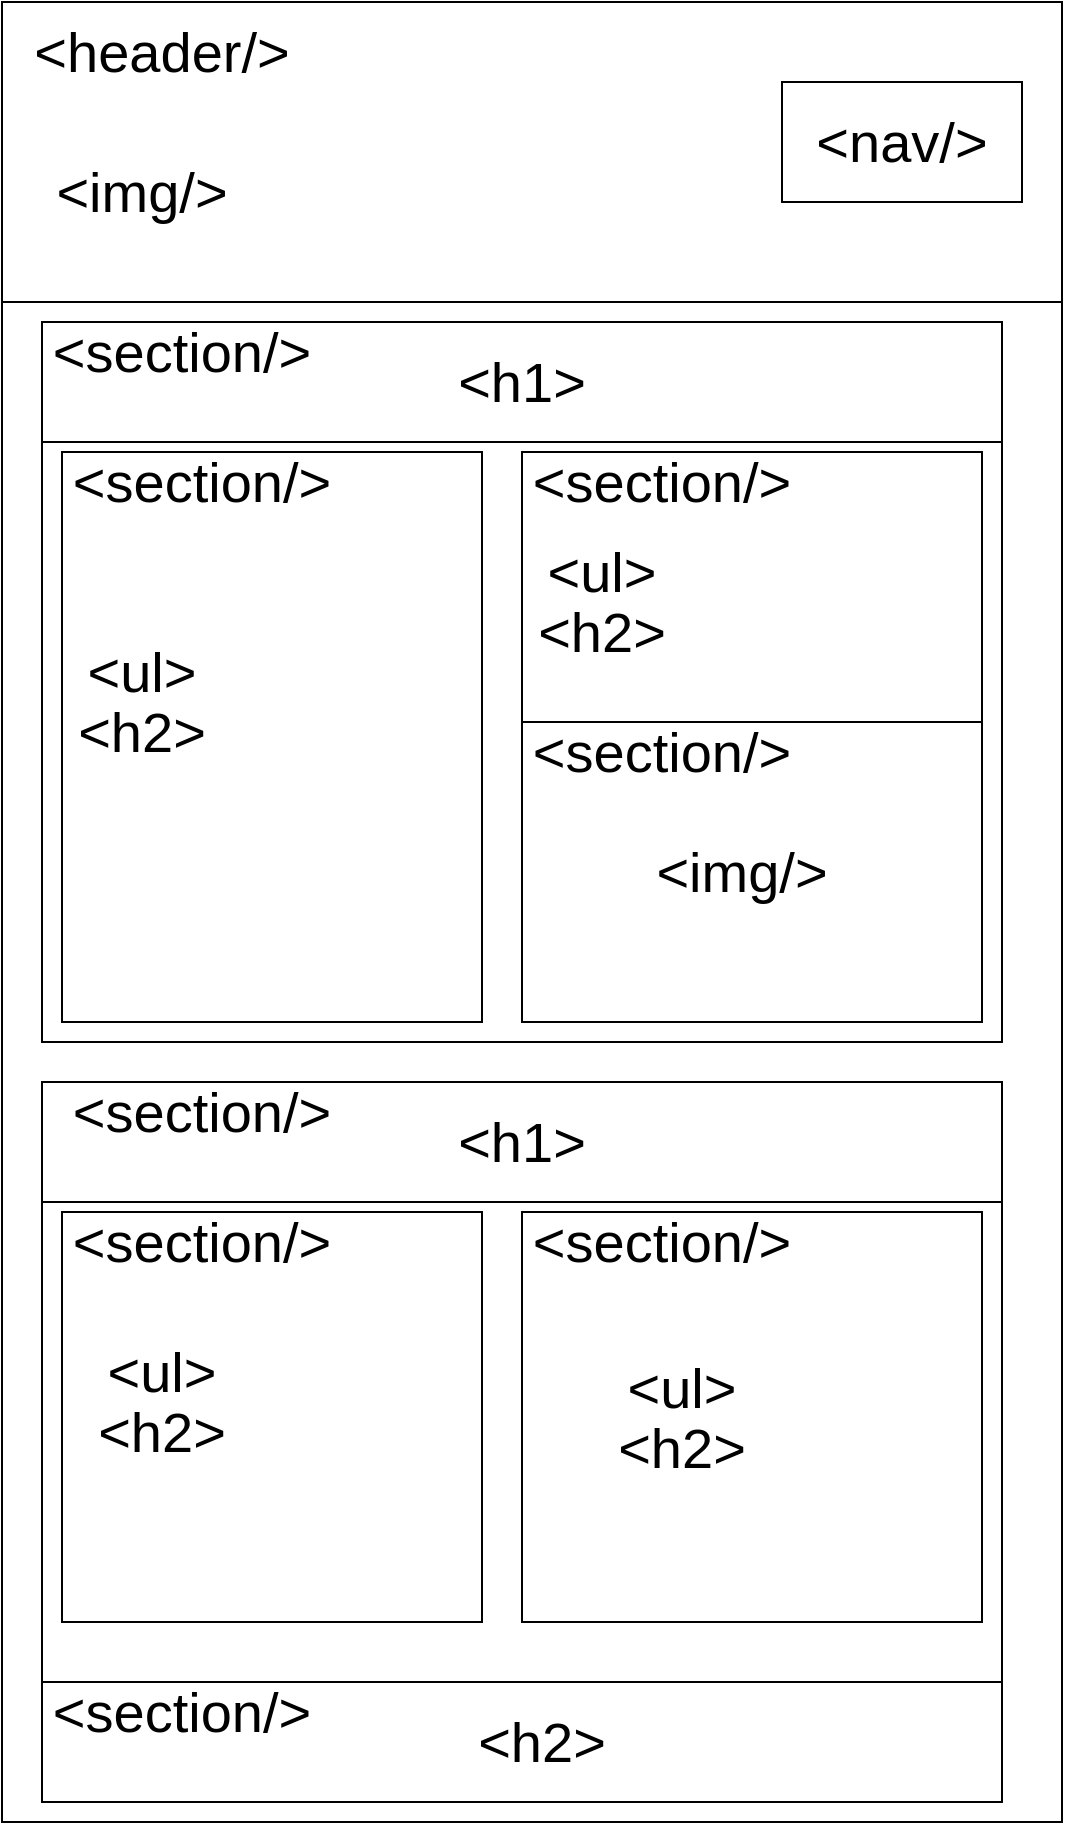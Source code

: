 <mxfile version="16.2.4" type="github">
  <diagram id="gfKI-DQdeZPZSQIHpBl5" name="Page-1">
    <mxGraphModel dx="2031" dy="1077" grid="1" gridSize="10" guides="1" tooltips="1" connect="1" arrows="1" fold="1" page="1" pageScale="1" pageWidth="850" pageHeight="1100" math="0" shadow="0">
      <root>
        <mxCell id="0" />
        <mxCell id="1" parent="0" />
        <mxCell id="ngamzrC2_vDdYtA6rl5e-1" value="" style="rounded=0;whiteSpace=wrap;html=1;" vertex="1" parent="1">
          <mxGeometry x="50" y="20" width="530" height="910" as="geometry" />
        </mxCell>
        <mxCell id="ngamzrC2_vDdYtA6rl5e-9" value="" style="rounded=0;whiteSpace=wrap;html=1;fontSize=28;" vertex="1" parent="1">
          <mxGeometry x="70" y="180" width="480" height="360" as="geometry" />
        </mxCell>
        <mxCell id="ngamzrC2_vDdYtA6rl5e-10" value="" style="rounded=0;whiteSpace=wrap;html=1;fontSize=28;" vertex="1" parent="1">
          <mxGeometry x="70" y="180" width="480" height="60" as="geometry" />
        </mxCell>
        <mxCell id="ngamzrC2_vDdYtA6rl5e-2" value="" style="rounded=0;whiteSpace=wrap;html=1;" vertex="1" parent="1">
          <mxGeometry x="50" y="20" width="530" height="150" as="geometry" />
        </mxCell>
        <mxCell id="ngamzrC2_vDdYtA6rl5e-3" value="&lt;font style=&quot;font-size: 28px&quot;&gt;&amp;lt;header/&amp;gt;&lt;/font&gt;" style="text;html=1;strokeColor=none;fillColor=none;align=center;verticalAlign=middle;whiteSpace=wrap;rounded=0;" vertex="1" parent="1">
          <mxGeometry x="100" y="30" width="60" height="30" as="geometry" />
        </mxCell>
        <mxCell id="ngamzrC2_vDdYtA6rl5e-4" value="&amp;lt;img/&amp;gt;" style="text;html=1;strokeColor=none;fillColor=none;align=center;verticalAlign=middle;whiteSpace=wrap;rounded=0;fontSize=28;" vertex="1" parent="1">
          <mxGeometry x="90" y="100" width="60" height="30" as="geometry" />
        </mxCell>
        <mxCell id="ngamzrC2_vDdYtA6rl5e-5" value="&amp;lt;nav/&amp;gt;" style="rounded=0;whiteSpace=wrap;html=1;fontSize=28;" vertex="1" parent="1">
          <mxGeometry x="440" y="60" width="120" height="60" as="geometry" />
        </mxCell>
        <mxCell id="ngamzrC2_vDdYtA6rl5e-6" value="&lt;font style=&quot;font-size: 28px&quot;&gt;&amp;lt;h1&amp;gt;&lt;/font&gt;" style="text;html=1;strokeColor=none;fillColor=none;align=center;verticalAlign=middle;whiteSpace=wrap;rounded=0;" vertex="1" parent="1">
          <mxGeometry x="280" y="195" width="60" height="30" as="geometry" />
        </mxCell>
        <mxCell id="ngamzrC2_vDdYtA6rl5e-11" value="" style="rounded=0;whiteSpace=wrap;html=1;fontSize=28;" vertex="1" parent="1">
          <mxGeometry x="80" y="245" width="210" height="285" as="geometry" />
        </mxCell>
        <mxCell id="ngamzrC2_vDdYtA6rl5e-7" value="&lt;font style=&quot;font-size: 28px&quot;&gt;&amp;lt;ul&amp;gt;&lt;/font&gt;" style="text;html=1;strokeColor=none;fillColor=none;align=center;verticalAlign=middle;whiteSpace=wrap;rounded=0;" vertex="1" parent="1">
          <mxGeometry x="90" y="340" width="60" height="30" as="geometry" />
        </mxCell>
        <mxCell id="ngamzrC2_vDdYtA6rl5e-8" value="&lt;font style=&quot;font-size: 28px&quot;&gt;&amp;lt;h2&amp;gt;&lt;/font&gt;" style="text;html=1;strokeColor=none;fillColor=none;align=center;verticalAlign=middle;whiteSpace=wrap;rounded=0;" vertex="1" parent="1">
          <mxGeometry x="90" y="370" width="60" height="30" as="geometry" />
        </mxCell>
        <mxCell id="ngamzrC2_vDdYtA6rl5e-12" value="" style="rounded=0;whiteSpace=wrap;html=1;fontSize=28;" vertex="1" parent="1">
          <mxGeometry x="310" y="245" width="230" height="135" as="geometry" />
        </mxCell>
        <mxCell id="ngamzrC2_vDdYtA6rl5e-13" value="" style="rounded=0;whiteSpace=wrap;html=1;fontSize=28;fontStyle=1" vertex="1" parent="1">
          <mxGeometry x="310" y="380" width="230" height="150" as="geometry" />
        </mxCell>
        <mxCell id="ngamzrC2_vDdYtA6rl5e-16" value="&lt;font style=&quot;font-size: 28px&quot;&gt;&amp;lt;section/&amp;gt;&lt;/font&gt;" style="text;html=1;strokeColor=none;fillColor=none;align=center;verticalAlign=middle;whiteSpace=wrap;rounded=0;" vertex="1" parent="1">
          <mxGeometry x="110" y="180" width="60" height="30" as="geometry" />
        </mxCell>
        <mxCell id="ngamzrC2_vDdYtA6rl5e-17" value="&lt;font style=&quot;font-size: 28px&quot;&gt;&amp;lt;section/&amp;gt;&lt;/font&gt;" style="text;html=1;strokeColor=none;fillColor=none;align=center;verticalAlign=middle;whiteSpace=wrap;rounded=0;" vertex="1" parent="1">
          <mxGeometry x="120" y="245" width="60" height="30" as="geometry" />
        </mxCell>
        <mxCell id="ngamzrC2_vDdYtA6rl5e-18" value="&lt;font style=&quot;font-size: 28px&quot;&gt;&amp;lt;section/&amp;gt;&lt;/font&gt;" style="text;html=1;strokeColor=none;fillColor=none;align=center;verticalAlign=middle;whiteSpace=wrap;rounded=0;" vertex="1" parent="1">
          <mxGeometry x="350" y="245" width="60" height="30" as="geometry" />
        </mxCell>
        <mxCell id="ngamzrC2_vDdYtA6rl5e-19" value="&lt;font style=&quot;font-size: 28px&quot;&gt;&amp;lt;section/&amp;gt;&lt;/font&gt;" style="text;html=1;strokeColor=none;fillColor=none;align=center;verticalAlign=middle;whiteSpace=wrap;rounded=0;" vertex="1" parent="1">
          <mxGeometry x="350" y="380" width="60" height="30" as="geometry" />
        </mxCell>
        <mxCell id="ngamzrC2_vDdYtA6rl5e-20" value="&lt;font style=&quot;font-size: 28px&quot;&gt;&amp;lt;ul&amp;gt;&lt;/font&gt;" style="text;html=1;strokeColor=none;fillColor=none;align=center;verticalAlign=middle;whiteSpace=wrap;rounded=0;" vertex="1" parent="1">
          <mxGeometry x="320" y="290" width="60" height="30" as="geometry" />
        </mxCell>
        <mxCell id="ngamzrC2_vDdYtA6rl5e-21" value="&lt;font style=&quot;font-size: 28px&quot;&gt;&amp;lt;h2&amp;gt;&lt;/font&gt;" style="text;html=1;strokeColor=none;fillColor=none;align=center;verticalAlign=middle;whiteSpace=wrap;rounded=0;" vertex="1" parent="1">
          <mxGeometry x="320" y="320" width="60" height="30" as="geometry" />
        </mxCell>
        <mxCell id="ngamzrC2_vDdYtA6rl5e-22" value="&amp;lt;img/&amp;gt;" style="text;html=1;strokeColor=none;fillColor=none;align=center;verticalAlign=middle;whiteSpace=wrap;rounded=0;fontSize=28;" vertex="1" parent="1">
          <mxGeometry x="390" y="440" width="60" height="30" as="geometry" />
        </mxCell>
        <mxCell id="ngamzrC2_vDdYtA6rl5e-32" value="" style="rounded=0;whiteSpace=wrap;html=1;fontSize=28;" vertex="1" parent="1">
          <mxGeometry x="70" y="560" width="480" height="360" as="geometry" />
        </mxCell>
        <mxCell id="ngamzrC2_vDdYtA6rl5e-33" value="" style="rounded=0;whiteSpace=wrap;html=1;fontSize=28;" vertex="1" parent="1">
          <mxGeometry x="70" y="560" width="480" height="60" as="geometry" />
        </mxCell>
        <mxCell id="ngamzrC2_vDdYtA6rl5e-34" value="" style="rounded=0;whiteSpace=wrap;html=1;fontSize=28;" vertex="1" parent="1">
          <mxGeometry x="80" y="625" width="210" height="205" as="geometry" />
        </mxCell>
        <mxCell id="ngamzrC2_vDdYtA6rl5e-35" value="" style="rounded=0;whiteSpace=wrap;html=1;fontSize=28;" vertex="1" parent="1">
          <mxGeometry x="310" y="625" width="230" height="205" as="geometry" />
        </mxCell>
        <mxCell id="ngamzrC2_vDdYtA6rl5e-37" value="" style="rounded=0;whiteSpace=wrap;html=1;fontSize=28;" vertex="1" parent="1">
          <mxGeometry x="70" y="860" width="480" height="60" as="geometry" />
        </mxCell>
        <mxCell id="ngamzrC2_vDdYtA6rl5e-38" value="&lt;font style=&quot;font-size: 28px&quot;&gt;&amp;lt;section/&amp;gt;&lt;/font&gt;" style="text;html=1;strokeColor=none;fillColor=none;align=center;verticalAlign=middle;whiteSpace=wrap;rounded=0;" vertex="1" parent="1">
          <mxGeometry x="120" y="560" width="60" height="30" as="geometry" />
        </mxCell>
        <mxCell id="ngamzrC2_vDdYtA6rl5e-39" value="&lt;font style=&quot;font-size: 28px&quot;&gt;&amp;lt;section/&amp;gt;&lt;/font&gt;" style="text;html=1;strokeColor=none;fillColor=none;align=center;verticalAlign=middle;whiteSpace=wrap;rounded=0;" vertex="1" parent="1">
          <mxGeometry x="120" y="625" width="60" height="30" as="geometry" />
        </mxCell>
        <mxCell id="ngamzrC2_vDdYtA6rl5e-40" value="&lt;font style=&quot;font-size: 28px&quot;&gt;&amp;lt;section/&amp;gt;&lt;/font&gt;" style="text;html=1;strokeColor=none;fillColor=none;align=center;verticalAlign=middle;whiteSpace=wrap;rounded=0;" vertex="1" parent="1">
          <mxGeometry x="350" y="625" width="60" height="30" as="geometry" />
        </mxCell>
        <mxCell id="ngamzrC2_vDdYtA6rl5e-41" value="&lt;font style=&quot;font-size: 28px&quot;&gt;&amp;lt;section/&amp;gt;&lt;/font&gt;" style="text;html=1;strokeColor=none;fillColor=none;align=center;verticalAlign=middle;whiteSpace=wrap;rounded=0;" vertex="1" parent="1">
          <mxGeometry x="110" y="860" width="60" height="30" as="geometry" />
        </mxCell>
        <mxCell id="ngamzrC2_vDdYtA6rl5e-42" value="&lt;font style=&quot;font-size: 28px&quot;&gt;&amp;lt;ul&amp;gt;&lt;/font&gt;" style="text;html=1;strokeColor=none;fillColor=none;align=center;verticalAlign=middle;whiteSpace=wrap;rounded=0;" vertex="1" parent="1">
          <mxGeometry x="100" y="690" width="60" height="30" as="geometry" />
        </mxCell>
        <mxCell id="ngamzrC2_vDdYtA6rl5e-43" value="&lt;font style=&quot;font-size: 28px&quot;&gt;&amp;lt;h2&amp;gt;&lt;/font&gt;" style="text;html=1;strokeColor=none;fillColor=none;align=center;verticalAlign=middle;whiteSpace=wrap;rounded=0;" vertex="1" parent="1">
          <mxGeometry x="100" y="720" width="60" height="30" as="geometry" />
        </mxCell>
        <mxCell id="ngamzrC2_vDdYtA6rl5e-44" value="&lt;font style=&quot;font-size: 28px&quot;&gt;&amp;lt;ul&amp;gt;&lt;/font&gt;" style="text;html=1;strokeColor=none;fillColor=none;align=center;verticalAlign=middle;whiteSpace=wrap;rounded=0;" vertex="1" parent="1">
          <mxGeometry x="360" y="697.5" width="60" height="30" as="geometry" />
        </mxCell>
        <mxCell id="ngamzrC2_vDdYtA6rl5e-45" value="&lt;font style=&quot;font-size: 28px&quot;&gt;&amp;lt;h2&amp;gt;&lt;/font&gt;" style="text;html=1;strokeColor=none;fillColor=none;align=center;verticalAlign=middle;whiteSpace=wrap;rounded=0;" vertex="1" parent="1">
          <mxGeometry x="360" y="727.5" width="60" height="30" as="geometry" />
        </mxCell>
        <mxCell id="ngamzrC2_vDdYtA6rl5e-46" value="&lt;font style=&quot;font-size: 28px&quot;&gt;&amp;lt;h1&amp;gt;&lt;/font&gt;" style="text;html=1;strokeColor=none;fillColor=none;align=center;verticalAlign=middle;whiteSpace=wrap;rounded=0;" vertex="1" parent="1">
          <mxGeometry x="280" y="575" width="60" height="30" as="geometry" />
        </mxCell>
        <mxCell id="ngamzrC2_vDdYtA6rl5e-47" value="&lt;font style=&quot;font-size: 28px&quot;&gt;&amp;lt;h2&amp;gt;&lt;/font&gt;" style="text;html=1;strokeColor=none;fillColor=none;align=center;verticalAlign=middle;whiteSpace=wrap;rounded=0;" vertex="1" parent="1">
          <mxGeometry x="290" y="875" width="60" height="30" as="geometry" />
        </mxCell>
      </root>
    </mxGraphModel>
  </diagram>
</mxfile>

